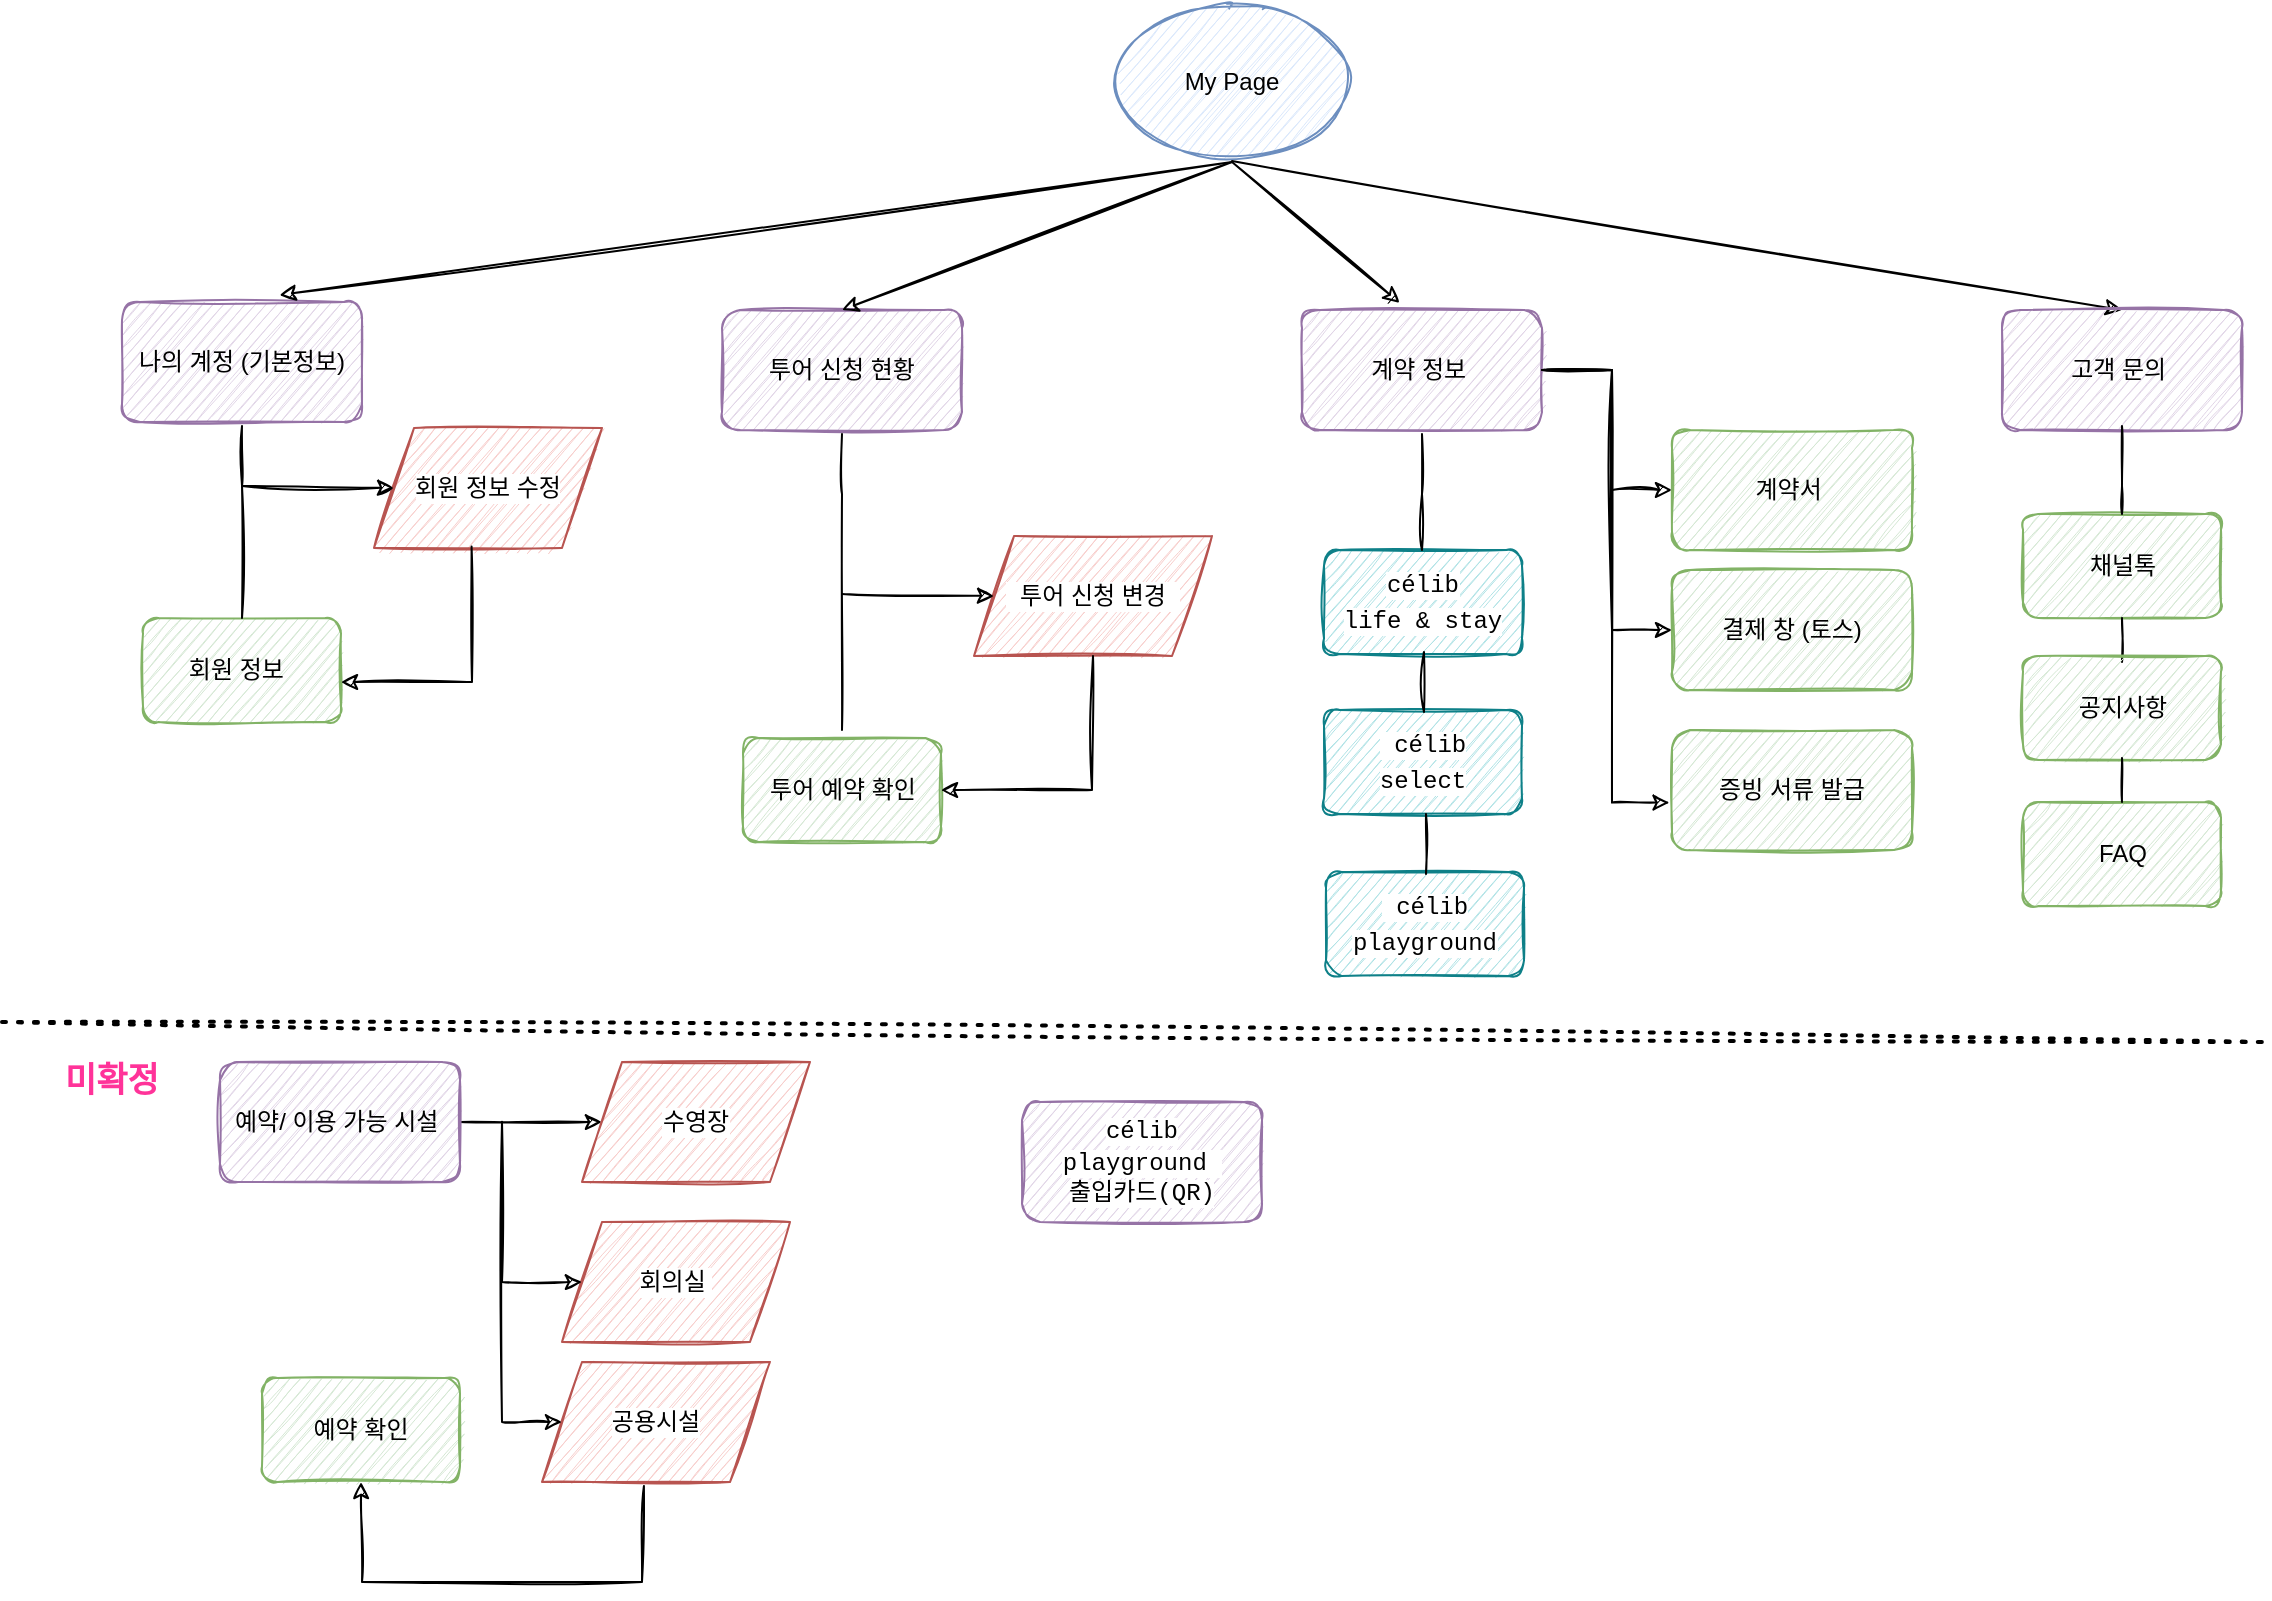 <mxfile version="20.0.1" type="github">
  <diagram id="C5RBs43oDa-KdzZeNtuy" name="Page-1">
    <mxGraphModel dx="2497" dy="1606" grid="1" gridSize="10" guides="1" tooltips="1" connect="1" arrows="1" fold="1" page="1" pageScale="1" pageWidth="1169" pageHeight="827" math="0" shadow="0">
      <root>
        <mxCell id="WIyWlLk6GJQsqaUBKTNV-0" />
        <mxCell id="WIyWlLk6GJQsqaUBKTNV-1" parent="WIyWlLk6GJQsqaUBKTNV-0" />
        <mxCell id="nBL5Dy7I-TsLyUY3IK7N-0" value="My Page" style="ellipse;whiteSpace=wrap;html=1;sketch=1;fillColor=#dae8fc;strokeColor=#6c8ebf;" vertex="1" parent="WIyWlLk6GJQsqaUBKTNV-1">
          <mxGeometry x="555" y="20" width="120" height="80" as="geometry" />
        </mxCell>
        <mxCell id="nBL5Dy7I-TsLyUY3IK7N-6" value="투어 신청 현황" style="rounded=1;whiteSpace=wrap;html=1;sketch=1;fillColor=#e1d5e7;strokeColor=#9673a6;" vertex="1" parent="WIyWlLk6GJQsqaUBKTNV-1">
          <mxGeometry x="360" y="174" width="120" height="60" as="geometry" />
        </mxCell>
        <mxCell id="nBL5Dy7I-TsLyUY3IK7N-7" value="투어 예약 확인" style="whiteSpace=wrap;html=1;rounded=1;sketch=1;fillColor=#d5e8d4;strokeColor=#82b366;" vertex="1" parent="WIyWlLk6GJQsqaUBKTNV-1">
          <mxGeometry x="370.5" y="388" width="99" height="52" as="geometry" />
        </mxCell>
        <mxCell id="nBL5Dy7I-TsLyUY3IK7N-8" value="" style="endArrow=none;html=1;rounded=0;sketch=1;entryX=0.5;entryY=1;entryDx=0;entryDy=0;" edge="1" parent="WIyWlLk6GJQsqaUBKTNV-1">
          <mxGeometry width="50" height="50" relative="1" as="geometry">
            <mxPoint x="420" y="384" as="sourcePoint" />
            <mxPoint x="420" y="236" as="targetPoint" />
            <Array as="points">
              <mxPoint x="420" y="266" />
            </Array>
          </mxGeometry>
        </mxCell>
        <mxCell id="nBL5Dy7I-TsLyUY3IK7N-9" value="나의 계정 (기본정보)" style="rounded=1;whiteSpace=wrap;html=1;sketch=1;fillColor=#e1d5e7;strokeColor=#9673a6;" vertex="1" parent="WIyWlLk6GJQsqaUBKTNV-1">
          <mxGeometry x="60" y="170" width="120" height="60" as="geometry" />
        </mxCell>
        <mxCell id="nBL5Dy7I-TsLyUY3IK7N-10" value="회원 정보&amp;nbsp;&amp;nbsp;" style="whiteSpace=wrap;html=1;rounded=1;sketch=1;fillColor=#d5e8d4;strokeColor=#82b366;" vertex="1" parent="WIyWlLk6GJQsqaUBKTNV-1">
          <mxGeometry x="70.5" y="328" width="99" height="52" as="geometry" />
        </mxCell>
        <mxCell id="nBL5Dy7I-TsLyUY3IK7N-11" value="" style="endArrow=none;html=1;rounded=0;sketch=1;entryX=0.5;entryY=1;entryDx=0;entryDy=0;exitX=0.5;exitY=0;exitDx=0;exitDy=0;" edge="1" parent="WIyWlLk6GJQsqaUBKTNV-1" source="nBL5Dy7I-TsLyUY3IK7N-10">
          <mxGeometry width="50" height="50" relative="1" as="geometry">
            <mxPoint x="120" y="290" as="sourcePoint" />
            <mxPoint x="120" y="232" as="targetPoint" />
            <Array as="points">
              <mxPoint x="120" y="262" />
            </Array>
          </mxGeometry>
        </mxCell>
        <mxCell id="nBL5Dy7I-TsLyUY3IK7N-35" value="" style="edgeStyle=orthogonalEdgeStyle;rounded=0;sketch=1;orthogonalLoop=1;jettySize=auto;html=1;fontColor=#000000;" edge="1" parent="WIyWlLk6GJQsqaUBKTNV-1" source="nBL5Dy7I-TsLyUY3IK7N-15" target="nBL5Dy7I-TsLyUY3IK7N-34">
          <mxGeometry relative="1" as="geometry">
            <Array as="points">
              <mxPoint x="805" y="204" />
              <mxPoint x="805" y="264" />
            </Array>
          </mxGeometry>
        </mxCell>
        <mxCell id="nBL5Dy7I-TsLyUY3IK7N-15" value="계약 정보&amp;nbsp;" style="rounded=1;whiteSpace=wrap;html=1;sketch=1;fillColor=#e1d5e7;strokeColor=#9673a6;" vertex="1" parent="WIyWlLk6GJQsqaUBKTNV-1">
          <mxGeometry x="650" y="174" width="120" height="60" as="geometry" />
        </mxCell>
        <mxCell id="nBL5Dy7I-TsLyUY3IK7N-16" value="&lt;div style=&quot;font-family: Menlo, Monaco, &amp;quot;Courier New&amp;quot;, monospace; line-height: 18px;&quot;&gt;&lt;span style=&quot;background-color: rgb(255, 255, 255);&quot;&gt;célib &lt;br&gt;life &amp;amp; stay&lt;/span&gt;&lt;/div&gt;" style="whiteSpace=wrap;html=1;rounded=1;sketch=1;fillColor=#b0e3e6;strokeColor=#0e8088;" vertex="1" parent="WIyWlLk6GJQsqaUBKTNV-1">
          <mxGeometry x="661" y="294" width="99" height="52" as="geometry" />
        </mxCell>
        <mxCell id="nBL5Dy7I-TsLyUY3IK7N-17" value="" style="endArrow=none;html=1;rounded=0;sketch=1;entryX=0.5;entryY=1;entryDx=0;entryDy=0;" edge="1" parent="WIyWlLk6GJQsqaUBKTNV-1">
          <mxGeometry width="50" height="50" relative="1" as="geometry">
            <mxPoint x="710" y="294" as="sourcePoint" />
            <mxPoint x="710" y="236" as="targetPoint" />
            <Array as="points">
              <mxPoint x="710" y="266" />
            </Array>
          </mxGeometry>
        </mxCell>
        <mxCell id="nBL5Dy7I-TsLyUY3IK7N-18" value="&lt;div style=&quot;font-family: Menlo, Monaco, &amp;quot;Courier New&amp;quot;, monospace; line-height: 18px;&quot;&gt;&lt;span style=&quot;background-color: rgb(255, 255, 255);&quot;&gt;&amp;nbsp;célib &lt;br&gt;select&lt;/span&gt;&lt;/div&gt;" style="whiteSpace=wrap;html=1;rounded=1;sketch=1;fillColor=#b0e3e6;strokeColor=#0e8088;" vertex="1" parent="WIyWlLk6GJQsqaUBKTNV-1">
          <mxGeometry x="661" y="374" width="99" height="52" as="geometry" />
        </mxCell>
        <mxCell id="nBL5Dy7I-TsLyUY3IK7N-24" value="" style="endArrow=none;html=1;rounded=0;sketch=1;entryX=0.5;entryY=1;entryDx=0;entryDy=0;" edge="1" parent="WIyWlLk6GJQsqaUBKTNV-1">
          <mxGeometry width="50" height="50" relative="1" as="geometry">
            <mxPoint x="711" y="375" as="sourcePoint" />
            <mxPoint x="711" y="345" as="targetPoint" />
            <Array as="points">
              <mxPoint x="711" y="375" />
            </Array>
          </mxGeometry>
        </mxCell>
        <mxCell id="nBL5Dy7I-TsLyUY3IK7N-25" value="&lt;div style=&quot;font-family: Menlo, Monaco, &amp;quot;Courier New&amp;quot;, monospace; line-height: 18px;&quot;&gt;&lt;span style=&quot;background-color: rgb(255, 255, 255);&quot;&gt;&amp;nbsp;célib &lt;br&gt;playground&lt;/span&gt;&lt;/div&gt;" style="whiteSpace=wrap;html=1;rounded=1;sketch=1;fillColor=#b0e3e6;strokeColor=#0e8088;" vertex="1" parent="WIyWlLk6GJQsqaUBKTNV-1">
          <mxGeometry x="662" y="455" width="99" height="52" as="geometry" />
        </mxCell>
        <mxCell id="nBL5Dy7I-TsLyUY3IK7N-26" value="" style="endArrow=none;html=1;rounded=0;sketch=1;entryX=0.5;entryY=1;entryDx=0;entryDy=0;" edge="1" parent="WIyWlLk6GJQsqaUBKTNV-1">
          <mxGeometry width="50" height="50" relative="1" as="geometry">
            <mxPoint x="712" y="456" as="sourcePoint" />
            <mxPoint x="712" y="426" as="targetPoint" />
            <Array as="points">
              <mxPoint x="712" y="456" />
            </Array>
          </mxGeometry>
        </mxCell>
        <mxCell id="nBL5Dy7I-TsLyUY3IK7N-34" value="계약서&amp;nbsp;" style="whiteSpace=wrap;html=1;rounded=1;sketch=1;fillColor=#d5e8d4;strokeColor=#82b366;" vertex="1" parent="WIyWlLk6GJQsqaUBKTNV-1">
          <mxGeometry x="835" y="234" width="120" height="60" as="geometry" />
        </mxCell>
        <mxCell id="nBL5Dy7I-TsLyUY3IK7N-36" value="결제 창 (토스)" style="whiteSpace=wrap;html=1;rounded=1;sketch=1;fillColor=#d5e8d4;strokeColor=#82b366;" vertex="1" parent="WIyWlLk6GJQsqaUBKTNV-1">
          <mxGeometry x="835" y="304" width="120" height="60" as="geometry" />
        </mxCell>
        <mxCell id="nBL5Dy7I-TsLyUY3IK7N-37" value="" style="edgeStyle=orthogonalEdgeStyle;rounded=0;sketch=1;orthogonalLoop=1;jettySize=auto;html=1;fontColor=#000000;entryX=0;entryY=0.5;entryDx=0;entryDy=0;" edge="1" parent="WIyWlLk6GJQsqaUBKTNV-1" target="nBL5Dy7I-TsLyUY3IK7N-36">
          <mxGeometry relative="1" as="geometry">
            <mxPoint x="770.0" y="204" as="sourcePoint" />
            <mxPoint x="805" y="344" as="targetPoint" />
            <Array as="points">
              <mxPoint x="805" y="204" />
              <mxPoint x="805" y="334" />
            </Array>
          </mxGeometry>
        </mxCell>
        <mxCell id="nBL5Dy7I-TsLyUY3IK7N-38" value="증빙 서류 발급" style="whiteSpace=wrap;html=1;rounded=1;sketch=1;fillColor=#d5e8d4;strokeColor=#82b366;" vertex="1" parent="WIyWlLk6GJQsqaUBKTNV-1">
          <mxGeometry x="835" y="384" width="120" height="60" as="geometry" />
        </mxCell>
        <mxCell id="nBL5Dy7I-TsLyUY3IK7N-39" value="" style="edgeStyle=orthogonalEdgeStyle;rounded=0;sketch=1;orthogonalLoop=1;jettySize=auto;html=1;fontColor=#000000;entryX=-0.01;entryY=0.605;entryDx=0;entryDy=0;entryPerimeter=0;" edge="1" parent="WIyWlLk6GJQsqaUBKTNV-1" target="nBL5Dy7I-TsLyUY3IK7N-38">
          <mxGeometry relative="1" as="geometry">
            <mxPoint x="770.0" y="204" as="sourcePoint" />
            <mxPoint x="835.0" y="334" as="targetPoint" />
            <Array as="points">
              <mxPoint x="805" y="204" />
              <mxPoint x="805" y="420" />
            </Array>
          </mxGeometry>
        </mxCell>
        <mxCell id="nBL5Dy7I-TsLyUY3IK7N-40" value="&amp;nbsp; 투어 신청 변경&amp;nbsp;&amp;nbsp;" style="shape=parallelogram;perimeter=parallelogramPerimeter;whiteSpace=wrap;html=1;fixedSize=1;labelBackgroundColor=#FFFFFF;sketch=1;fillColor=#f8cecc;strokeColor=#b85450;" vertex="1" parent="WIyWlLk6GJQsqaUBKTNV-1">
          <mxGeometry x="486" y="287" width="119" height="60" as="geometry" />
        </mxCell>
        <mxCell id="nBL5Dy7I-TsLyUY3IK7N-43" value="" style="endArrow=classic;html=1;rounded=0;sketch=1;fontColor=#000000;entryX=0;entryY=0.5;entryDx=0;entryDy=0;" edge="1" parent="WIyWlLk6GJQsqaUBKTNV-1" target="nBL5Dy7I-TsLyUY3IK7N-40">
          <mxGeometry width="50" height="50" relative="1" as="geometry">
            <mxPoint x="420" y="316" as="sourcePoint" />
            <mxPoint x="469.5" y="274" as="targetPoint" />
          </mxGeometry>
        </mxCell>
        <mxCell id="nBL5Dy7I-TsLyUY3IK7N-44" value="" style="endArrow=classic;html=1;rounded=0;sketch=1;fontColor=#000000;entryX=1;entryY=0.5;entryDx=0;entryDy=0;exitX=0.5;exitY=1;exitDx=0;exitDy=0;" edge="1" parent="WIyWlLk6GJQsqaUBKTNV-1" source="nBL5Dy7I-TsLyUY3IK7N-40" target="nBL5Dy7I-TsLyUY3IK7N-7">
          <mxGeometry width="50" height="50" relative="1" as="geometry">
            <mxPoint x="525" y="347" as="sourcePoint" />
            <mxPoint x="525" y="414" as="targetPoint" />
            <Array as="points">
              <mxPoint x="545" y="414" />
            </Array>
          </mxGeometry>
        </mxCell>
        <mxCell id="nBL5Dy7I-TsLyUY3IK7N-45" value="회원 정보 수정" style="shape=parallelogram;perimeter=parallelogramPerimeter;whiteSpace=wrap;html=1;fixedSize=1;labelBackgroundColor=#FFFFFF;sketch=1;fillColor=#f8cecc;strokeColor=#b85450;" vertex="1" parent="WIyWlLk6GJQsqaUBKTNV-1">
          <mxGeometry x="186" y="233" width="114" height="60" as="geometry" />
        </mxCell>
        <mxCell id="nBL5Dy7I-TsLyUY3IK7N-46" value="" style="endArrow=classic;html=1;rounded=0;sketch=1;fontColor=#000000;entryX=0;entryY=0.5;entryDx=0;entryDy=0;" edge="1" parent="WIyWlLk6GJQsqaUBKTNV-1" target="nBL5Dy7I-TsLyUY3IK7N-45">
          <mxGeometry width="50" height="50" relative="1" as="geometry">
            <mxPoint x="120" y="262" as="sourcePoint" />
            <mxPoint x="169.5" y="220" as="targetPoint" />
          </mxGeometry>
        </mxCell>
        <mxCell id="nBL5Dy7I-TsLyUY3IK7N-47" value="" style="endArrow=classic;html=1;rounded=0;sketch=1;fontColor=#000000;entryX=1;entryY=0.5;entryDx=0;entryDy=0;exitX=0.428;exitY=0.987;exitDx=0;exitDy=0;exitPerimeter=0;" edge="1" parent="WIyWlLk6GJQsqaUBKTNV-1" source="nBL5Dy7I-TsLyUY3IK7N-45">
          <mxGeometry width="50" height="50" relative="1" as="geometry">
            <mxPoint x="225" y="293" as="sourcePoint" />
            <mxPoint x="169.5" y="360" as="targetPoint" />
            <Array as="points">
              <mxPoint x="235" y="360" />
            </Array>
          </mxGeometry>
        </mxCell>
        <mxCell id="nBL5Dy7I-TsLyUY3IK7N-48" value="" style="endArrow=classic;html=1;rounded=0;sketch=1;fontColor=#000000;entryX=0.5;entryY=0;entryDx=0;entryDy=0;" edge="1" parent="WIyWlLk6GJQsqaUBKTNV-1" target="nBL5Dy7I-TsLyUY3IK7N-6">
          <mxGeometry width="50" height="50" relative="1" as="geometry">
            <mxPoint x="615" y="100" as="sourcePoint" />
            <mxPoint x="665" y="50" as="targetPoint" />
          </mxGeometry>
        </mxCell>
        <mxCell id="nBL5Dy7I-TsLyUY3IK7N-49" value="" style="endArrow=classic;html=1;rounded=0;sketch=1;fontColor=#000000;entryX=0.656;entryY=-0.058;entryDx=0;entryDy=0;entryPerimeter=0;" edge="1" parent="WIyWlLk6GJQsqaUBKTNV-1" target="nBL5Dy7I-TsLyUY3IK7N-9">
          <mxGeometry width="50" height="50" relative="1" as="geometry">
            <mxPoint x="615" y="100" as="sourcePoint" />
            <mxPoint x="530" y="140" as="targetPoint" />
          </mxGeometry>
        </mxCell>
        <mxCell id="nBL5Dy7I-TsLyUY3IK7N-50" value="" style="endArrow=classic;html=1;rounded=0;sketch=1;fontColor=#000000;entryX=0.407;entryY=-0.059;entryDx=0;entryDy=0;entryPerimeter=0;" edge="1" parent="WIyWlLk6GJQsqaUBKTNV-1" target="nBL5Dy7I-TsLyUY3IK7N-15">
          <mxGeometry width="50" height="50" relative="1" as="geometry">
            <mxPoint x="615" y="100" as="sourcePoint" />
            <mxPoint x="880" y="130" as="targetPoint" />
          </mxGeometry>
        </mxCell>
        <mxCell id="nBL5Dy7I-TsLyUY3IK7N-52" value="" style="endArrow=classic;html=1;rounded=0;sketch=1;fontColor=#000000;entryX=0.5;entryY=0;entryDx=0;entryDy=0;" edge="1" parent="WIyWlLk6GJQsqaUBKTNV-1" target="nBL5Dy7I-TsLyUY3IK7N-53">
          <mxGeometry width="50" height="50" relative="1" as="geometry">
            <mxPoint x="615" y="99.54" as="sourcePoint" />
            <mxPoint x="1000" y="130" as="targetPoint" />
          </mxGeometry>
        </mxCell>
        <mxCell id="nBL5Dy7I-TsLyUY3IK7N-53" value="고객 문의&amp;nbsp;" style="rounded=1;whiteSpace=wrap;html=1;sketch=1;fillColor=#e1d5e7;strokeColor=#9673a6;" vertex="1" parent="WIyWlLk6GJQsqaUBKTNV-1">
          <mxGeometry x="1000" y="174" width="120" height="60" as="geometry" />
        </mxCell>
        <mxCell id="nBL5Dy7I-TsLyUY3IK7N-54" value="채널톡" style="whiteSpace=wrap;html=1;rounded=1;sketch=1;fillColor=#d5e8d4;strokeColor=#82b366;" vertex="1" parent="WIyWlLk6GJQsqaUBKTNV-1">
          <mxGeometry x="1010.5" y="276" width="99" height="52" as="geometry" />
        </mxCell>
        <mxCell id="nBL5Dy7I-TsLyUY3IK7N-55" value="" style="endArrow=none;html=1;rounded=0;sketch=1;entryX=0.5;entryY=1;entryDx=0;entryDy=0;exitX=0.5;exitY=0;exitDx=0;exitDy=0;" edge="1" parent="WIyWlLk6GJQsqaUBKTNV-1" source="nBL5Dy7I-TsLyUY3IK7N-54">
          <mxGeometry width="50" height="50" relative="1" as="geometry">
            <mxPoint x="1060" y="270" as="sourcePoint" />
            <mxPoint x="1060" y="232" as="targetPoint" />
            <Array as="points">
              <mxPoint x="1060" y="262" />
            </Array>
          </mxGeometry>
        </mxCell>
        <mxCell id="nBL5Dy7I-TsLyUY3IK7N-60" value="" style="endArrow=none;html=1;rounded=0;sketch=1;entryX=0.5;entryY=1;entryDx=0;entryDy=0;" edge="1" parent="WIyWlLk6GJQsqaUBKTNV-1">
          <mxGeometry width="50" height="50" relative="1" as="geometry">
            <mxPoint x="1060" y="350" as="sourcePoint" />
            <mxPoint x="1060" y="328" as="targetPoint" />
            <Array as="points" />
          </mxGeometry>
        </mxCell>
        <mxCell id="nBL5Dy7I-TsLyUY3IK7N-61" value="공지사항" style="whiteSpace=wrap;html=1;rounded=1;sketch=1;fillColor=#d5e8d4;strokeColor=#82b366;" vertex="1" parent="WIyWlLk6GJQsqaUBKTNV-1">
          <mxGeometry x="1010.5" y="347" width="99" height="52" as="geometry" />
        </mxCell>
        <mxCell id="nBL5Dy7I-TsLyUY3IK7N-62" value="FAQ" style="whiteSpace=wrap;html=1;rounded=1;sketch=1;fillColor=#d5e8d4;strokeColor=#82b366;" vertex="1" parent="WIyWlLk6GJQsqaUBKTNV-1">
          <mxGeometry x="1010.5" y="420" width="99" height="52" as="geometry" />
        </mxCell>
        <mxCell id="nBL5Dy7I-TsLyUY3IK7N-65" value="" style="endArrow=none;html=1;rounded=0;sketch=1;entryX=0.5;entryY=1;entryDx=0;entryDy=0;" edge="1" parent="WIyWlLk6GJQsqaUBKTNV-1">
          <mxGeometry width="50" height="50" relative="1" as="geometry">
            <mxPoint x="1060" y="420" as="sourcePoint" />
            <mxPoint x="1060" y="398" as="targetPoint" />
            <Array as="points" />
          </mxGeometry>
        </mxCell>
        <mxCell id="nBL5Dy7I-TsLyUY3IK7N-67" value="" style="endArrow=none;dashed=1;html=1;dashPattern=1 3;strokeWidth=2;rounded=0;sketch=1;fontColor=#000000;" edge="1" parent="WIyWlLk6GJQsqaUBKTNV-1">
          <mxGeometry width="50" height="50" relative="1" as="geometry">
            <mxPoint x="0.001" y="530" as="sourcePoint" />
            <mxPoint x="1131.43" y="540" as="targetPoint" />
          </mxGeometry>
        </mxCell>
        <mxCell id="nBL5Dy7I-TsLyUY3IK7N-76" value="" style="edgeStyle=orthogonalEdgeStyle;rounded=0;sketch=1;orthogonalLoop=1;jettySize=auto;html=1;fontColor=#000000;" edge="1" parent="WIyWlLk6GJQsqaUBKTNV-1" source="nBL5Dy7I-TsLyUY3IK7N-68" target="nBL5Dy7I-TsLyUY3IK7N-73">
          <mxGeometry relative="1" as="geometry" />
        </mxCell>
        <mxCell id="nBL5Dy7I-TsLyUY3IK7N-68" value="예약/ 이용 가능 시설&amp;nbsp;" style="rounded=1;whiteSpace=wrap;html=1;sketch=1;fillColor=#e1d5e7;strokeColor=#9673a6;" vertex="1" parent="WIyWlLk6GJQsqaUBKTNV-1">
          <mxGeometry x="109" y="550" width="120" height="60" as="geometry" />
        </mxCell>
        <mxCell id="nBL5Dy7I-TsLyUY3IK7N-69" value="예약 확인" style="whiteSpace=wrap;html=1;rounded=1;sketch=1;fillColor=#d5e8d4;strokeColor=#82b366;" vertex="1" parent="WIyWlLk6GJQsqaUBKTNV-1">
          <mxGeometry x="130" y="708" width="99" height="52" as="geometry" />
        </mxCell>
        <mxCell id="nBL5Dy7I-TsLyUY3IK7N-73" value="수영장" style="shape=parallelogram;perimeter=parallelogramPerimeter;whiteSpace=wrap;html=1;fixedSize=1;labelBackgroundColor=#FFFFFF;sketch=1;fillColor=#f8cecc;strokeColor=#b85450;" vertex="1" parent="WIyWlLk6GJQsqaUBKTNV-1">
          <mxGeometry x="290" y="550" width="114" height="60" as="geometry" />
        </mxCell>
        <mxCell id="nBL5Dy7I-TsLyUY3IK7N-74" value="공용시설" style="shape=parallelogram;perimeter=parallelogramPerimeter;whiteSpace=wrap;html=1;fixedSize=1;labelBackgroundColor=#FFFFFF;sketch=1;fillColor=#f8cecc;strokeColor=#b85450;" vertex="1" parent="WIyWlLk6GJQsqaUBKTNV-1">
          <mxGeometry x="270" y="700" width="114" height="60" as="geometry" />
        </mxCell>
        <mxCell id="nBL5Dy7I-TsLyUY3IK7N-75" value="회의실&amp;nbsp;" style="shape=parallelogram;perimeter=parallelogramPerimeter;whiteSpace=wrap;html=1;fixedSize=1;labelBackgroundColor=#FFFFFF;sketch=1;fillColor=#f8cecc;strokeColor=#b85450;" vertex="1" parent="WIyWlLk6GJQsqaUBKTNV-1">
          <mxGeometry x="280" y="630" width="114" height="60" as="geometry" />
        </mxCell>
        <mxCell id="nBL5Dy7I-TsLyUY3IK7N-78" value="" style="edgeStyle=orthogonalEdgeStyle;rounded=0;sketch=1;orthogonalLoop=1;jettySize=auto;html=1;fontColor=#000000;entryX=0;entryY=0.5;entryDx=0;entryDy=0;" edge="1" parent="WIyWlLk6GJQsqaUBKTNV-1" target="nBL5Dy7I-TsLyUY3IK7N-75">
          <mxGeometry relative="1" as="geometry">
            <mxPoint x="250.0" y="579.86" as="sourcePoint" />
            <mxPoint x="300" y="579.86" as="targetPoint" />
            <Array as="points">
              <mxPoint x="250" y="660" />
            </Array>
          </mxGeometry>
        </mxCell>
        <mxCell id="nBL5Dy7I-TsLyUY3IK7N-79" value="" style="edgeStyle=orthogonalEdgeStyle;rounded=0;sketch=1;orthogonalLoop=1;jettySize=auto;html=1;fontColor=#000000;" edge="1" parent="WIyWlLk6GJQsqaUBKTNV-1" target="nBL5Dy7I-TsLyUY3IK7N-74">
          <mxGeometry relative="1" as="geometry">
            <mxPoint x="250.0" y="580" as="sourcePoint" />
            <mxPoint x="290" y="670.14" as="targetPoint" />
            <Array as="points">
              <mxPoint x="250" y="730" />
            </Array>
          </mxGeometry>
        </mxCell>
        <mxCell id="nBL5Dy7I-TsLyUY3IK7N-80" value="" style="endArrow=classic;html=1;rounded=0;sketch=1;fontColor=#000000;exitX=0.447;exitY=1.033;exitDx=0;exitDy=0;exitPerimeter=0;entryX=0.5;entryY=1;entryDx=0;entryDy=0;" edge="1" parent="WIyWlLk6GJQsqaUBKTNV-1" source="nBL5Dy7I-TsLyUY3IK7N-74" target="nBL5Dy7I-TsLyUY3IK7N-69">
          <mxGeometry width="50" height="50" relative="1" as="geometry">
            <mxPoint x="350" y="730" as="sourcePoint" />
            <mxPoint x="180" y="810" as="targetPoint" />
            <Array as="points">
              <mxPoint x="320" y="810" />
              <mxPoint x="180" y="810" />
            </Array>
          </mxGeometry>
        </mxCell>
        <mxCell id="nBL5Dy7I-TsLyUY3IK7N-81" value="&lt;span style=&quot;font-family: Menlo, Monaco, &amp;quot;Courier New&amp;quot;, monospace; background-color: rgb(255, 255, 255);&quot;&gt;célib&lt;/span&gt;&lt;br style=&quot;font-family: Menlo, Monaco, &amp;quot;Courier New&amp;quot;, monospace;&quot;&gt;&lt;span style=&quot;font-family: Menlo, Monaco, &amp;quot;Courier New&amp;quot;, monospace; background-color: rgb(255, 255, 255);&quot;&gt;playground&amp;nbsp;&lt;br&gt;출입카드(QR)&lt;br&gt;&lt;/span&gt;" style="rounded=1;whiteSpace=wrap;html=1;sketch=1;fillColor=#e1d5e7;strokeColor=#9673a6;" vertex="1" parent="WIyWlLk6GJQsqaUBKTNV-1">
          <mxGeometry x="510" y="570" width="120" height="60" as="geometry" />
        </mxCell>
        <mxCell id="nBL5Dy7I-TsLyUY3IK7N-82" value="&lt;font size=&quot;1&quot; color=&quot;#ff3399&quot; style=&quot;&quot;&gt;&lt;b style=&quot;font-size: 17px;&quot;&gt;미확정&lt;/b&gt;&lt;/font&gt;" style="text;html=1;strokeColor=none;fillColor=none;align=center;verticalAlign=middle;whiteSpace=wrap;rounded=0;labelBackgroundColor=#FFFFFF;sketch=1;fontColor=#000000;" vertex="1" parent="WIyWlLk6GJQsqaUBKTNV-1">
          <mxGeometry x="20" y="540" width="70" height="40" as="geometry" />
        </mxCell>
      </root>
    </mxGraphModel>
  </diagram>
</mxfile>

